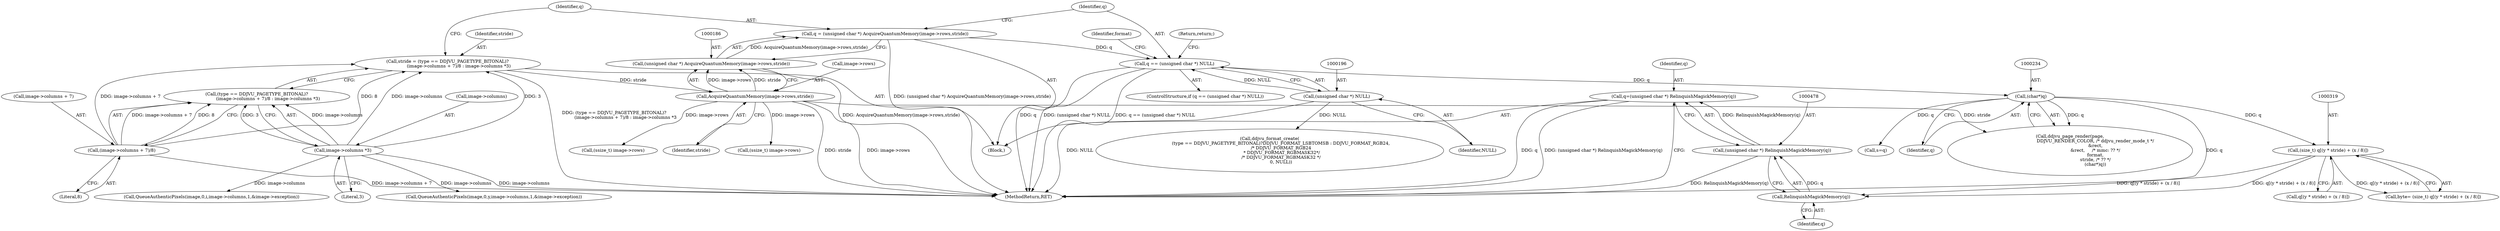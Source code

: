 digraph "0_ImageMagick_f6e9d0d9955e85bdd7540b251cd50d598dacc5e6_12@pointer" {
"1000475" [label="(Call,q=(unsigned char *) RelinquishMagickMemory(q))"];
"1000477" [label="(Call,(unsigned char *) RelinquishMagickMemory(q))"];
"1000479" [label="(Call,RelinquishMagickMemory(q))"];
"1000233" [label="(Call,(char*)q)"];
"1000193" [label="(Call,q == (unsigned char *) NULL)"];
"1000183" [label="(Call,q = (unsigned char *) AcquireQuantumMemory(image->rows,stride))"];
"1000185" [label="(Call,(unsigned char *) AcquireQuantumMemory(image->rows,stride))"];
"1000187" [label="(Call,AcquireQuantumMemory(image->rows,stride))"];
"1000165" [label="(Call,stride = (type == DDJVU_PAGETYPE_BITONAL)?\n                (image->columns + 7)/8 : image->columns *3)"];
"1000171" [label="(Call,(image->columns + 7)/8)"];
"1000178" [label="(Call,image->columns *3)"];
"1000195" [label="(Call,(unsigned char *) NULL)"];
"1000318" [label="(Call,(size_t) q[(y * stride) + (x / 8)])"];
"1000183" [label="(Call,q = (unsigned char *) AcquireQuantumMemory(image->rows,stride))"];
"1000193" [label="(Call,q == (unsigned char *) NULL)"];
"1000197" [label="(Identifier,NULL)"];
"1000167" [label="(Call,(type == DDJVU_PAGETYPE_BITONAL)?\n                (image->columns + 7)/8 : image->columns *3)"];
"1000178" [label="(Call,image->columns *3)"];
"1000475" [label="(Call,q=(unsigned char *) RelinquishMagickMemory(q))"];
"1000191" [label="(Identifier,stride)"];
"1000386" [label="(Call,s=q)"];
"1000258" [label="(Call,(ssize_t) image->rows)"];
"1000233" [label="(Call,(char*)q)"];
"1000318" [label="(Call,(size_t) q[(y * stride) + (x / 8)])"];
"1000316" [label="(Call,byte= (size_t) q[(y * stride) + (x / 8)])"];
"1000480" [label="(Identifier,q)"];
"1000192" [label="(ControlStructure,if (q == (unsigned char *) NULL))"];
"1000235" [label="(Identifier,q)"];
"1000481" [label="(MethodReturn,RET)"];
"1000194" [label="(Identifier,q)"];
"1000185" [label="(Call,(unsigned char *) AcquireQuantumMemory(image->rows,stride))"];
"1000395" [label="(Call,(ssize_t) image->rows)"];
"1000172" [label="(Call,image->columns + 7)"];
"1000198" [label="(Return,return;)"];
"1000184" [label="(Identifier,q)"];
"1000166" [label="(Identifier,stride)"];
"1000201" [label="(Call,ddjvu_format_create(\n                (type == DDJVU_PAGETYPE_BITONAL)?DDJVU_FORMAT_LSBTOMSB : DDJVU_FORMAT_RGB24,\n                /* DDJVU_FORMAT_RGB24\n                 * DDJVU_FORMAT_RGBMASK32*/\n                /* DDJVU_FORMAT_RGBMASK32 */\n                0, NULL))"];
"1000200" [label="(Identifier,format)"];
"1000477" [label="(Call,(unsigned char *) RelinquishMagickMemory(q))"];
"1000179" [label="(Call,image->columns)"];
"1000165" [label="(Call,stride = (type == DDJVU_PAGETYPE_BITONAL)?\n                (image->columns + 7)/8 : image->columns *3)"];
"1000476" [label="(Identifier,q)"];
"1000195" [label="(Call,(unsigned char *) NULL)"];
"1000224" [label="(Call,ddjvu_page_render(page,\n                                    DDJVU_RENDER_COLOR, /* ddjvu_render_mode_t */\n                                    &rect,\n                                    &rect,     /* mmc: ?? */\n                                    format,\n                                    stride, /* ?? */\n                                    (char*)q))"];
"1000177" [label="(Literal,8)"];
"1000479" [label="(Call,RelinquishMagickMemory(q))"];
"1000188" [label="(Call,image->rows)"];
"1000182" [label="(Literal,3)"];
"1000122" [label="(Block,)"];
"1000320" [label="(Call,q[(y * stride) + (x / 8)])"];
"1000414" [label="(Call,QueueAuthenticPixels(image,0,i,image->columns,1,&image->exception))"];
"1000269" [label="(Call,QueueAuthenticPixels(image,0,y,image->columns,1,&image->exception))"];
"1000187" [label="(Call,AcquireQuantumMemory(image->rows,stride))"];
"1000171" [label="(Call,(image->columns + 7)/8)"];
"1000475" -> "1000122"  [label="AST: "];
"1000475" -> "1000477"  [label="CFG: "];
"1000476" -> "1000475"  [label="AST: "];
"1000477" -> "1000475"  [label="AST: "];
"1000481" -> "1000475"  [label="CFG: "];
"1000475" -> "1000481"  [label="DDG: q"];
"1000475" -> "1000481"  [label="DDG: (unsigned char *) RelinquishMagickMemory(q)"];
"1000477" -> "1000475"  [label="DDG: RelinquishMagickMemory(q)"];
"1000477" -> "1000479"  [label="CFG: "];
"1000478" -> "1000477"  [label="AST: "];
"1000479" -> "1000477"  [label="AST: "];
"1000477" -> "1000481"  [label="DDG: RelinquishMagickMemory(q)"];
"1000479" -> "1000477"  [label="DDG: q"];
"1000479" -> "1000480"  [label="CFG: "];
"1000480" -> "1000479"  [label="AST: "];
"1000233" -> "1000479"  [label="DDG: q"];
"1000318" -> "1000479"  [label="DDG: q[(y * stride) + (x / 8)]"];
"1000233" -> "1000224"  [label="AST: "];
"1000233" -> "1000235"  [label="CFG: "];
"1000234" -> "1000233"  [label="AST: "];
"1000235" -> "1000233"  [label="AST: "];
"1000224" -> "1000233"  [label="CFG: "];
"1000233" -> "1000224"  [label="DDG: q"];
"1000193" -> "1000233"  [label="DDG: q"];
"1000233" -> "1000318"  [label="DDG: q"];
"1000233" -> "1000386"  [label="DDG: q"];
"1000193" -> "1000192"  [label="AST: "];
"1000193" -> "1000195"  [label="CFG: "];
"1000194" -> "1000193"  [label="AST: "];
"1000195" -> "1000193"  [label="AST: "];
"1000198" -> "1000193"  [label="CFG: "];
"1000200" -> "1000193"  [label="CFG: "];
"1000193" -> "1000481"  [label="DDG: q"];
"1000193" -> "1000481"  [label="DDG: (unsigned char *) NULL"];
"1000193" -> "1000481"  [label="DDG: q == (unsigned char *) NULL"];
"1000183" -> "1000193"  [label="DDG: q"];
"1000195" -> "1000193"  [label="DDG: NULL"];
"1000183" -> "1000122"  [label="AST: "];
"1000183" -> "1000185"  [label="CFG: "];
"1000184" -> "1000183"  [label="AST: "];
"1000185" -> "1000183"  [label="AST: "];
"1000194" -> "1000183"  [label="CFG: "];
"1000183" -> "1000481"  [label="DDG: (unsigned char *) AcquireQuantumMemory(image->rows,stride)"];
"1000185" -> "1000183"  [label="DDG: AcquireQuantumMemory(image->rows,stride)"];
"1000185" -> "1000187"  [label="CFG: "];
"1000186" -> "1000185"  [label="AST: "];
"1000187" -> "1000185"  [label="AST: "];
"1000185" -> "1000481"  [label="DDG: AcquireQuantumMemory(image->rows,stride)"];
"1000187" -> "1000185"  [label="DDG: image->rows"];
"1000187" -> "1000185"  [label="DDG: stride"];
"1000187" -> "1000191"  [label="CFG: "];
"1000188" -> "1000187"  [label="AST: "];
"1000191" -> "1000187"  [label="AST: "];
"1000187" -> "1000481"  [label="DDG: image->rows"];
"1000187" -> "1000481"  [label="DDG: stride"];
"1000165" -> "1000187"  [label="DDG: stride"];
"1000187" -> "1000224"  [label="DDG: stride"];
"1000187" -> "1000258"  [label="DDG: image->rows"];
"1000187" -> "1000395"  [label="DDG: image->rows"];
"1000165" -> "1000122"  [label="AST: "];
"1000165" -> "1000167"  [label="CFG: "];
"1000166" -> "1000165"  [label="AST: "];
"1000167" -> "1000165"  [label="AST: "];
"1000184" -> "1000165"  [label="CFG: "];
"1000165" -> "1000481"  [label="DDG: (type == DDJVU_PAGETYPE_BITONAL)?\n                (image->columns + 7)/8 : image->columns *3"];
"1000171" -> "1000165"  [label="DDG: image->columns + 7"];
"1000171" -> "1000165"  [label="DDG: 8"];
"1000178" -> "1000165"  [label="DDG: image->columns"];
"1000178" -> "1000165"  [label="DDG: 3"];
"1000171" -> "1000167"  [label="AST: "];
"1000171" -> "1000177"  [label="CFG: "];
"1000172" -> "1000171"  [label="AST: "];
"1000177" -> "1000171"  [label="AST: "];
"1000167" -> "1000171"  [label="CFG: "];
"1000171" -> "1000481"  [label="DDG: image->columns + 7"];
"1000171" -> "1000167"  [label="DDG: image->columns + 7"];
"1000171" -> "1000167"  [label="DDG: 8"];
"1000178" -> "1000167"  [label="AST: "];
"1000178" -> "1000182"  [label="CFG: "];
"1000179" -> "1000178"  [label="AST: "];
"1000182" -> "1000178"  [label="AST: "];
"1000167" -> "1000178"  [label="CFG: "];
"1000178" -> "1000481"  [label="DDG: image->columns"];
"1000178" -> "1000167"  [label="DDG: image->columns"];
"1000178" -> "1000167"  [label="DDG: 3"];
"1000178" -> "1000269"  [label="DDG: image->columns"];
"1000178" -> "1000414"  [label="DDG: image->columns"];
"1000195" -> "1000197"  [label="CFG: "];
"1000196" -> "1000195"  [label="AST: "];
"1000197" -> "1000195"  [label="AST: "];
"1000195" -> "1000481"  [label="DDG: NULL"];
"1000195" -> "1000201"  [label="DDG: NULL"];
"1000318" -> "1000316"  [label="AST: "];
"1000318" -> "1000320"  [label="CFG: "];
"1000319" -> "1000318"  [label="AST: "];
"1000320" -> "1000318"  [label="AST: "];
"1000316" -> "1000318"  [label="CFG: "];
"1000318" -> "1000481"  [label="DDG: q[(y * stride) + (x / 8)]"];
"1000318" -> "1000316"  [label="DDG: q[(y * stride) + (x / 8)]"];
}
